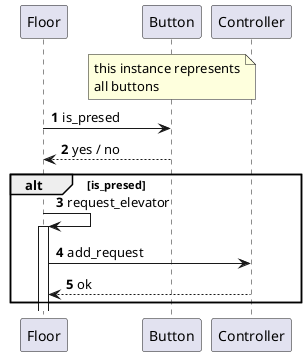 @startuml
autonumber

participant Floor as F
participant Button as B
participant Controller as C

note over B
this instance represents
all buttons
end note

F		->		B:		is_presed
B		-->		F:		yes / no
alt is_presed
F		->		F:		request_elevator
activate F #ffffffff
F		->		C:		add_request
C		-->		F:		ok
end

@enduml